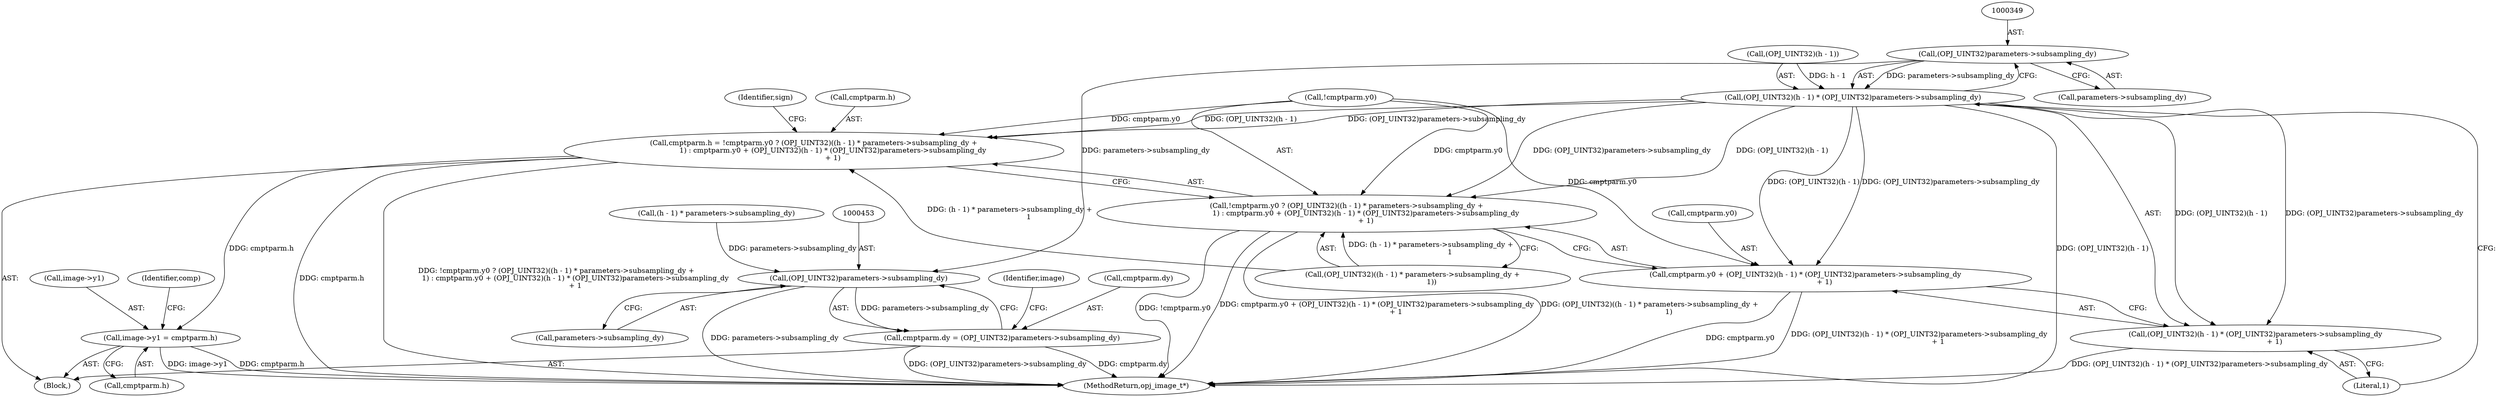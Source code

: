 digraph "0_openjpeg_e5285319229a5d77bf316bb0d3a6cbd3cb8666d9@pointer" {
"1000348" [label="(Call,(OPJ_UINT32)parameters->subsampling_dy)"];
"1000342" [label="(Call,(OPJ_UINT32)(h - 1) * (OPJ_UINT32)parameters->subsampling_dy)"];
"1000317" [label="(Call,cmptparm.h = !cmptparm.y0 ? (OPJ_UINT32)((h - 1) * parameters->subsampling_dy +\n                 1) : cmptparm.y0 + (OPJ_UINT32)(h - 1) * (OPJ_UINT32)parameters->subsampling_dy\n                 + 1)"];
"1000495" [label="(Call,image->y1 = cmptparm.h)"];
"1000321" [label="(Call,!cmptparm.y0 ? (OPJ_UINT32)((h - 1) * parameters->subsampling_dy +\n                 1) : cmptparm.y0 + (OPJ_UINT32)(h - 1) * (OPJ_UINT32)parameters->subsampling_dy\n                 + 1)"];
"1000337" [label="(Call,cmptparm.y0 + (OPJ_UINT32)(h - 1) * (OPJ_UINT32)parameters->subsampling_dy\n                 + 1)"];
"1000341" [label="(Call,(OPJ_UINT32)(h - 1) * (OPJ_UINT32)parameters->subsampling_dy\n                 + 1)"];
"1000452" [label="(Call,(OPJ_UINT32)parameters->subsampling_dy)"];
"1000448" [label="(Call,cmptparm.dy = (OPJ_UINT32)parameters->subsampling_dy)"];
"1000454" [label="(Call,parameters->subsampling_dy)"];
"1000326" [label="(Call,(OPJ_UINT32)((h - 1) * parameters->subsampling_dy +\n                 1))"];
"1000317" [label="(Call,cmptparm.h = !cmptparm.y0 ? (OPJ_UINT32)((h - 1) * parameters->subsampling_dy +\n                 1) : cmptparm.y0 + (OPJ_UINT32)(h - 1) * (OPJ_UINT32)parameters->subsampling_dy\n                 + 1)"];
"1000448" [label="(Call,cmptparm.dy = (OPJ_UINT32)parameters->subsampling_dy)"];
"1000496" [label="(Call,image->y1)"];
"1000108" [label="(Block,)"];
"1000499" [label="(Call,cmptparm.h)"];
"1000458" [label="(Identifier,image)"];
"1000338" [label="(Call,cmptparm.y0)"];
"1000348" [label="(Call,(OPJ_UINT32)parameters->subsampling_dy)"];
"1000322" [label="(Call,!cmptparm.y0)"];
"1000329" [label="(Call,(h - 1) * parameters->subsampling_dy)"];
"1000318" [label="(Call,cmptparm.h)"];
"1000350" [label="(Call,parameters->subsampling_dy)"];
"1000503" [label="(Identifier,comp)"];
"1000341" [label="(Call,(OPJ_UINT32)(h - 1) * (OPJ_UINT32)parameters->subsampling_dy\n                 + 1)"];
"1000343" [label="(Call,(OPJ_UINT32)(h - 1))"];
"1000337" [label="(Call,cmptparm.y0 + (OPJ_UINT32)(h - 1) * (OPJ_UINT32)parameters->subsampling_dy\n                 + 1)"];
"1000452" [label="(Call,(OPJ_UINT32)parameters->subsampling_dy)"];
"1000321" [label="(Call,!cmptparm.y0 ? (OPJ_UINT32)((h - 1) * parameters->subsampling_dy +\n                 1) : cmptparm.y0 + (OPJ_UINT32)(h - 1) * (OPJ_UINT32)parameters->subsampling_dy\n                 + 1)"];
"1000356" [label="(Identifier,sign)"];
"1000353" [label="(Literal,1)"];
"1000495" [label="(Call,image->y1 = cmptparm.h)"];
"1000665" [label="(MethodReturn,opj_image_t*)"];
"1000449" [label="(Call,cmptparm.dy)"];
"1000342" [label="(Call,(OPJ_UINT32)(h - 1) * (OPJ_UINT32)parameters->subsampling_dy)"];
"1000348" -> "1000342"  [label="AST: "];
"1000348" -> "1000350"  [label="CFG: "];
"1000349" -> "1000348"  [label="AST: "];
"1000350" -> "1000348"  [label="AST: "];
"1000342" -> "1000348"  [label="CFG: "];
"1000348" -> "1000342"  [label="DDG: parameters->subsampling_dy"];
"1000348" -> "1000452"  [label="DDG: parameters->subsampling_dy"];
"1000342" -> "1000341"  [label="AST: "];
"1000343" -> "1000342"  [label="AST: "];
"1000353" -> "1000342"  [label="CFG: "];
"1000342" -> "1000665"  [label="DDG: (OPJ_UINT32)(h - 1)"];
"1000342" -> "1000317"  [label="DDG: (OPJ_UINT32)(h - 1)"];
"1000342" -> "1000317"  [label="DDG: (OPJ_UINT32)parameters->subsampling_dy"];
"1000342" -> "1000321"  [label="DDG: (OPJ_UINT32)(h - 1)"];
"1000342" -> "1000321"  [label="DDG: (OPJ_UINT32)parameters->subsampling_dy"];
"1000342" -> "1000337"  [label="DDG: (OPJ_UINT32)(h - 1)"];
"1000342" -> "1000337"  [label="DDG: (OPJ_UINT32)parameters->subsampling_dy"];
"1000342" -> "1000341"  [label="DDG: (OPJ_UINT32)(h - 1)"];
"1000342" -> "1000341"  [label="DDG: (OPJ_UINT32)parameters->subsampling_dy"];
"1000343" -> "1000342"  [label="DDG: h - 1"];
"1000317" -> "1000108"  [label="AST: "];
"1000317" -> "1000321"  [label="CFG: "];
"1000318" -> "1000317"  [label="AST: "];
"1000321" -> "1000317"  [label="AST: "];
"1000356" -> "1000317"  [label="CFG: "];
"1000317" -> "1000665"  [label="DDG: cmptparm.h"];
"1000317" -> "1000665"  [label="DDG: !cmptparm.y0 ? (OPJ_UINT32)((h - 1) * parameters->subsampling_dy +\n                 1) : cmptparm.y0 + (OPJ_UINT32)(h - 1) * (OPJ_UINT32)parameters->subsampling_dy\n                 + 1"];
"1000326" -> "1000317"  [label="DDG: (h - 1) * parameters->subsampling_dy +\n                 1"];
"1000322" -> "1000317"  [label="DDG: cmptparm.y0"];
"1000317" -> "1000495"  [label="DDG: cmptparm.h"];
"1000495" -> "1000108"  [label="AST: "];
"1000495" -> "1000499"  [label="CFG: "];
"1000496" -> "1000495"  [label="AST: "];
"1000499" -> "1000495"  [label="AST: "];
"1000503" -> "1000495"  [label="CFG: "];
"1000495" -> "1000665"  [label="DDG: image->y1"];
"1000495" -> "1000665"  [label="DDG: cmptparm.h"];
"1000321" -> "1000326"  [label="CFG: "];
"1000321" -> "1000337"  [label="CFG: "];
"1000322" -> "1000321"  [label="AST: "];
"1000326" -> "1000321"  [label="AST: "];
"1000337" -> "1000321"  [label="AST: "];
"1000321" -> "1000665"  [label="DDG: (OPJ_UINT32)((h - 1) * parameters->subsampling_dy +\n                 1)"];
"1000321" -> "1000665"  [label="DDG: !cmptparm.y0"];
"1000321" -> "1000665"  [label="DDG: cmptparm.y0 + (OPJ_UINT32)(h - 1) * (OPJ_UINT32)parameters->subsampling_dy\n                 + 1"];
"1000326" -> "1000321"  [label="DDG: (h - 1) * parameters->subsampling_dy +\n                 1"];
"1000322" -> "1000321"  [label="DDG: cmptparm.y0"];
"1000337" -> "1000341"  [label="CFG: "];
"1000338" -> "1000337"  [label="AST: "];
"1000341" -> "1000337"  [label="AST: "];
"1000337" -> "1000665"  [label="DDG: cmptparm.y0"];
"1000337" -> "1000665"  [label="DDG: (OPJ_UINT32)(h - 1) * (OPJ_UINT32)parameters->subsampling_dy\n                 + 1"];
"1000322" -> "1000337"  [label="DDG: cmptparm.y0"];
"1000341" -> "1000353"  [label="CFG: "];
"1000353" -> "1000341"  [label="AST: "];
"1000341" -> "1000665"  [label="DDG: (OPJ_UINT32)(h - 1) * (OPJ_UINT32)parameters->subsampling_dy"];
"1000452" -> "1000448"  [label="AST: "];
"1000452" -> "1000454"  [label="CFG: "];
"1000453" -> "1000452"  [label="AST: "];
"1000454" -> "1000452"  [label="AST: "];
"1000448" -> "1000452"  [label="CFG: "];
"1000452" -> "1000665"  [label="DDG: parameters->subsampling_dy"];
"1000452" -> "1000448"  [label="DDG: parameters->subsampling_dy"];
"1000329" -> "1000452"  [label="DDG: parameters->subsampling_dy"];
"1000448" -> "1000108"  [label="AST: "];
"1000449" -> "1000448"  [label="AST: "];
"1000458" -> "1000448"  [label="CFG: "];
"1000448" -> "1000665"  [label="DDG: (OPJ_UINT32)parameters->subsampling_dy"];
"1000448" -> "1000665"  [label="DDG: cmptparm.dy"];
}
